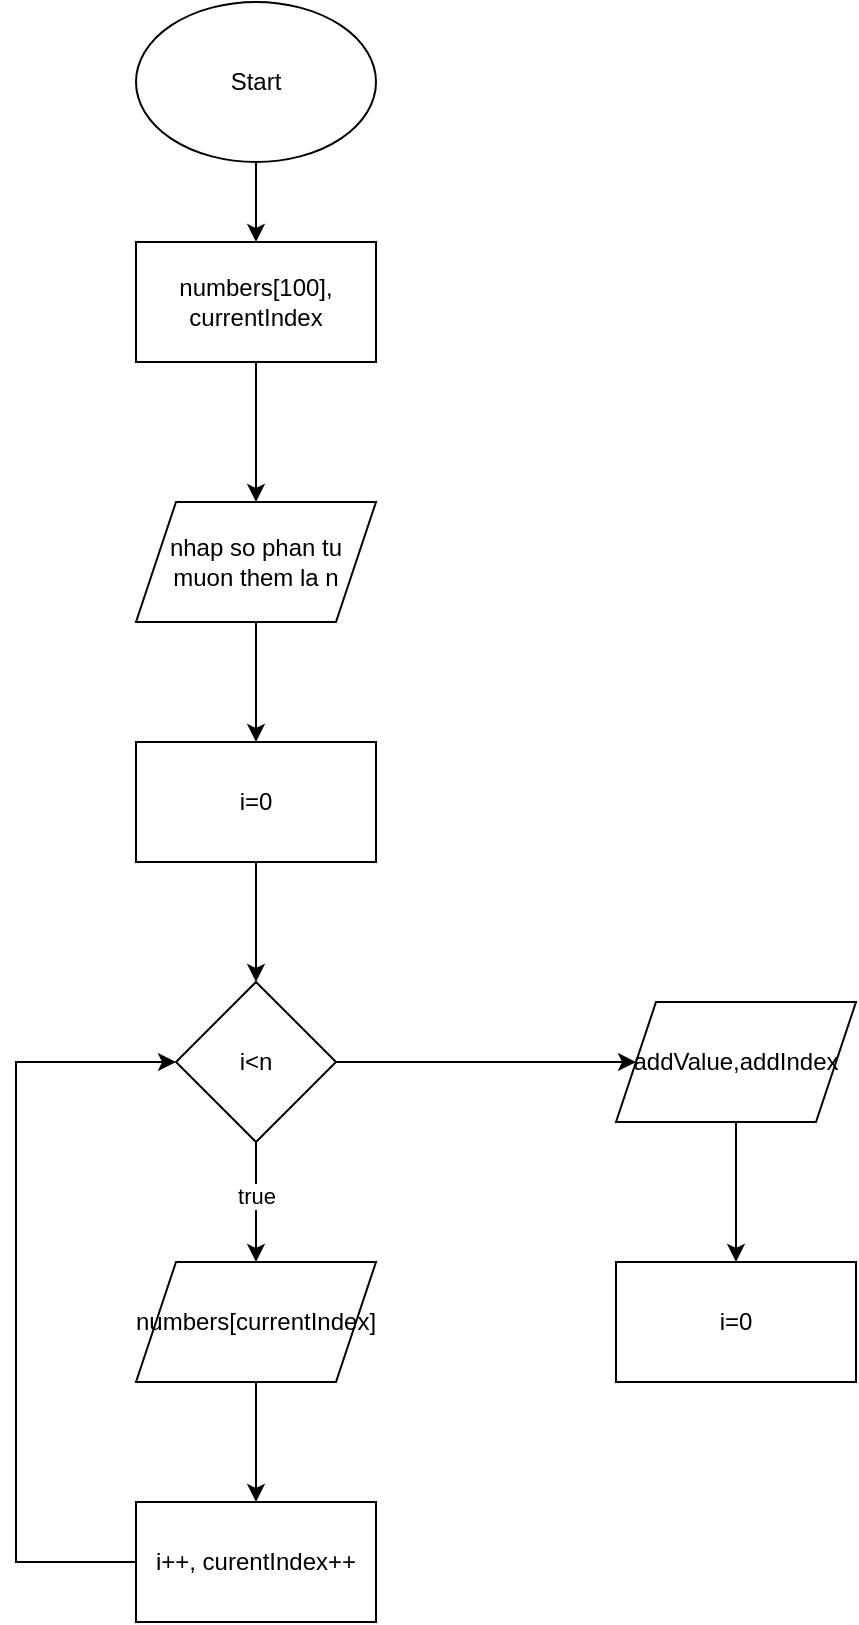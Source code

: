 <mxfile version="22.1.1" type="device">
  <diagram name="Trang-1" id="wEUfEaezEqYi99gWGH9I">
    <mxGraphModel dx="880" dy="484" grid="1" gridSize="10" guides="1" tooltips="1" connect="1" arrows="1" fold="1" page="1" pageScale="1" pageWidth="827" pageHeight="1169" math="0" shadow="0">
      <root>
        <mxCell id="0" />
        <mxCell id="1" parent="0" />
        <mxCell id="2wln7IBW2dHHf3Lz-MvF-1" value="&lt;font style=&quot;vertical-align: inherit;&quot;&gt;&lt;font style=&quot;vertical-align: inherit;&quot;&gt;Start&lt;/font&gt;&lt;/font&gt;" style="ellipse;whiteSpace=wrap;html=1;" vertex="1" parent="1">
          <mxGeometry x="340" width="120" height="80" as="geometry" />
        </mxCell>
        <mxCell id="2wln7IBW2dHHf3Lz-MvF-3" style="edgeStyle=orthogonalEdgeStyle;rounded=0;orthogonalLoop=1;jettySize=auto;html=1;exitX=0.5;exitY=1;exitDx=0;exitDy=0;entryX=0.5;entryY=0;entryDx=0;entryDy=0;entryPerimeter=0;" edge="1" parent="1" source="2wln7IBW2dHHf3Lz-MvF-1">
          <mxGeometry relative="1" as="geometry">
            <mxPoint x="400" y="120" as="targetPoint" />
          </mxGeometry>
        </mxCell>
        <mxCell id="2wln7IBW2dHHf3Lz-MvF-8" style="edgeStyle=orthogonalEdgeStyle;rounded=0;orthogonalLoop=1;jettySize=auto;html=1;exitX=0.5;exitY=1;exitDx=0;exitDy=0;" edge="1" parent="1" source="2wln7IBW2dHHf3Lz-MvF-6" target="2wln7IBW2dHHf3Lz-MvF-7">
          <mxGeometry relative="1" as="geometry" />
        </mxCell>
        <mxCell id="2wln7IBW2dHHf3Lz-MvF-6" value="numbers[100], currentIndex" style="rounded=0;whiteSpace=wrap;html=1;" vertex="1" parent="1">
          <mxGeometry x="340" y="120" width="120" height="60" as="geometry" />
        </mxCell>
        <mxCell id="2wln7IBW2dHHf3Lz-MvF-11" style="edgeStyle=orthogonalEdgeStyle;rounded=0;orthogonalLoop=1;jettySize=auto;html=1;exitX=0.5;exitY=1;exitDx=0;exitDy=0;" edge="1" parent="1" source="2wln7IBW2dHHf3Lz-MvF-7" target="2wln7IBW2dHHf3Lz-MvF-10">
          <mxGeometry relative="1" as="geometry" />
        </mxCell>
        <mxCell id="2wln7IBW2dHHf3Lz-MvF-7" value="nhap so phan tu muon them la n" style="shape=parallelogram;perimeter=parallelogramPerimeter;whiteSpace=wrap;html=1;fixedSize=1;" vertex="1" parent="1">
          <mxGeometry x="340" y="250" width="120" height="60" as="geometry" />
        </mxCell>
        <mxCell id="2wln7IBW2dHHf3Lz-MvF-13" style="edgeStyle=orthogonalEdgeStyle;rounded=0;orthogonalLoop=1;jettySize=auto;html=1;exitX=0.5;exitY=1;exitDx=0;exitDy=0;" edge="1" parent="1" source="2wln7IBW2dHHf3Lz-MvF-10" target="2wln7IBW2dHHf3Lz-MvF-12">
          <mxGeometry relative="1" as="geometry" />
        </mxCell>
        <mxCell id="2wln7IBW2dHHf3Lz-MvF-10" value="i=0" style="rounded=0;whiteSpace=wrap;html=1;" vertex="1" parent="1">
          <mxGeometry x="340" y="370" width="120" height="60" as="geometry" />
        </mxCell>
        <mxCell id="2wln7IBW2dHHf3Lz-MvF-15" style="edgeStyle=orthogonalEdgeStyle;rounded=0;orthogonalLoop=1;jettySize=auto;html=1;exitX=0.5;exitY=1;exitDx=0;exitDy=0;entryX=0.5;entryY=0;entryDx=0;entryDy=0;" edge="1" parent="1" source="2wln7IBW2dHHf3Lz-MvF-12" target="2wln7IBW2dHHf3Lz-MvF-14">
          <mxGeometry relative="1" as="geometry" />
        </mxCell>
        <mxCell id="2wln7IBW2dHHf3Lz-MvF-19" value="true" style="edgeLabel;html=1;align=center;verticalAlign=middle;resizable=0;points=[];" vertex="1" connectable="0" parent="2wln7IBW2dHHf3Lz-MvF-15">
          <mxGeometry x="-0.1" relative="1" as="geometry">
            <mxPoint as="offset" />
          </mxGeometry>
        </mxCell>
        <mxCell id="2wln7IBW2dHHf3Lz-MvF-22" style="edgeStyle=orthogonalEdgeStyle;rounded=0;orthogonalLoop=1;jettySize=auto;html=1;exitX=1;exitY=0.5;exitDx=0;exitDy=0;" edge="1" parent="1" source="2wln7IBW2dHHf3Lz-MvF-12" target="2wln7IBW2dHHf3Lz-MvF-21">
          <mxGeometry relative="1" as="geometry" />
        </mxCell>
        <mxCell id="2wln7IBW2dHHf3Lz-MvF-12" value="i&amp;lt;n" style="rhombus;whiteSpace=wrap;html=1;" vertex="1" parent="1">
          <mxGeometry x="360" y="490" width="80" height="80" as="geometry" />
        </mxCell>
        <mxCell id="2wln7IBW2dHHf3Lz-MvF-17" style="edgeStyle=orthogonalEdgeStyle;rounded=0;orthogonalLoop=1;jettySize=auto;html=1;exitX=0.5;exitY=1;exitDx=0;exitDy=0;" edge="1" parent="1" source="2wln7IBW2dHHf3Lz-MvF-14" target="2wln7IBW2dHHf3Lz-MvF-16">
          <mxGeometry relative="1" as="geometry" />
        </mxCell>
        <mxCell id="2wln7IBW2dHHf3Lz-MvF-14" value="numbers[currentIndex]" style="shape=parallelogram;perimeter=parallelogramPerimeter;whiteSpace=wrap;html=1;fixedSize=1;" vertex="1" parent="1">
          <mxGeometry x="340" y="630" width="120" height="60" as="geometry" />
        </mxCell>
        <mxCell id="2wln7IBW2dHHf3Lz-MvF-18" style="edgeStyle=orthogonalEdgeStyle;rounded=0;orthogonalLoop=1;jettySize=auto;html=1;exitX=0;exitY=0.5;exitDx=0;exitDy=0;entryX=0;entryY=0.5;entryDx=0;entryDy=0;" edge="1" parent="1" source="2wln7IBW2dHHf3Lz-MvF-16" target="2wln7IBW2dHHf3Lz-MvF-12">
          <mxGeometry relative="1" as="geometry">
            <Array as="points">
              <mxPoint x="280" y="780" />
              <mxPoint x="280" y="530" />
            </Array>
          </mxGeometry>
        </mxCell>
        <mxCell id="2wln7IBW2dHHf3Lz-MvF-16" value="i++, curentIndex++" style="rounded=0;whiteSpace=wrap;html=1;" vertex="1" parent="1">
          <mxGeometry x="340" y="750" width="120" height="60" as="geometry" />
        </mxCell>
        <mxCell id="2wln7IBW2dHHf3Lz-MvF-24" style="edgeStyle=orthogonalEdgeStyle;rounded=0;orthogonalLoop=1;jettySize=auto;html=1;exitX=0.5;exitY=1;exitDx=0;exitDy=0;entryX=0.5;entryY=0;entryDx=0;entryDy=0;" edge="1" parent="1" source="2wln7IBW2dHHf3Lz-MvF-21" target="2wln7IBW2dHHf3Lz-MvF-23">
          <mxGeometry relative="1" as="geometry" />
        </mxCell>
        <mxCell id="2wln7IBW2dHHf3Lz-MvF-21" value="addValue,addIndex" style="shape=parallelogram;perimeter=parallelogramPerimeter;whiteSpace=wrap;html=1;fixedSize=1;" vertex="1" parent="1">
          <mxGeometry x="580" y="500" width="120" height="60" as="geometry" />
        </mxCell>
        <mxCell id="2wln7IBW2dHHf3Lz-MvF-23" value="i=0" style="rounded=0;whiteSpace=wrap;html=1;" vertex="1" parent="1">
          <mxGeometry x="580" y="630" width="120" height="60" as="geometry" />
        </mxCell>
      </root>
    </mxGraphModel>
  </diagram>
</mxfile>
